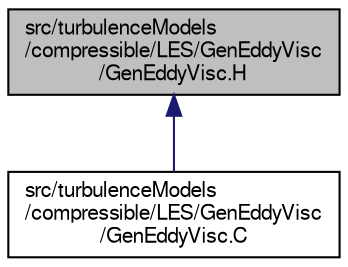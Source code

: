 digraph "src/turbulenceModels/compressible/LES/GenEddyVisc/GenEddyVisc.H"
{
  bgcolor="transparent";
  edge [fontname="FreeSans",fontsize="10",labelfontname="FreeSans",labelfontsize="10"];
  node [fontname="FreeSans",fontsize="10",shape=record];
  Node2 [label="src/turbulenceModels\l/compressible/LES/GenEddyVisc\l/GenEddyVisc.H",height=0.2,width=0.4,color="black", fillcolor="grey75", style="filled", fontcolor="black"];
  Node2 -> Node3 [dir="back",color="midnightblue",fontsize="10",style="solid",fontname="FreeSans"];
  Node3 [label="src/turbulenceModels\l/compressible/LES/GenEddyVisc\l/GenEddyVisc.C",height=0.2,width=0.4,color="black",URL="$a39785.html"];
}
